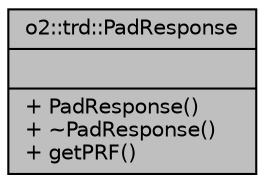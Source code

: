 digraph "o2::trd::PadResponse"
{
 // INTERACTIVE_SVG=YES
  bgcolor="transparent";
  edge [fontname="Helvetica",fontsize="10",labelfontname="Helvetica",labelfontsize="10"];
  node [fontname="Helvetica",fontsize="10",shape=record];
  Node1 [label="{o2::trd::PadResponse\n||+ PadResponse()\l+ ~PadResponse()\l+ getPRF()\l}",height=0.2,width=0.4,color="black", fillcolor="grey75", style="filled", fontcolor="black"];
}
